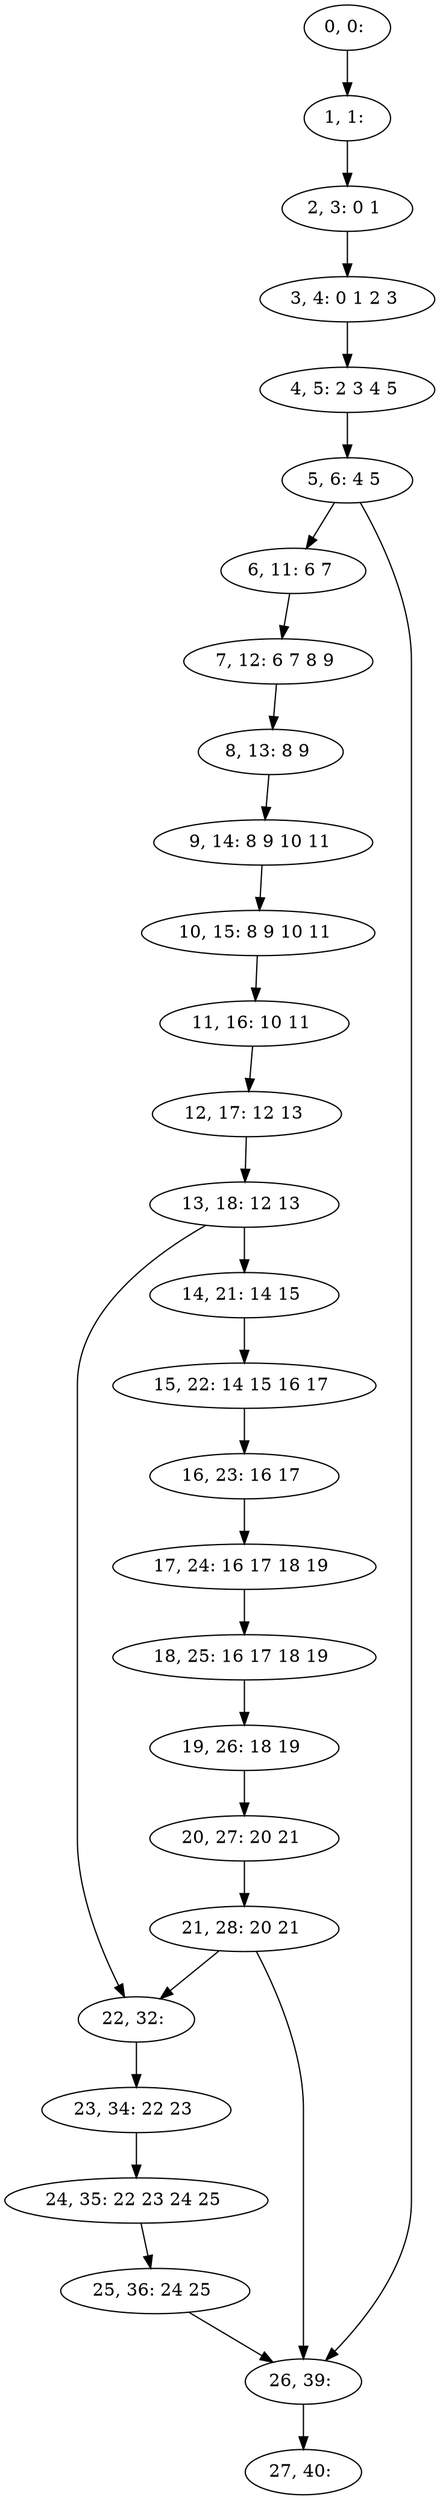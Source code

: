 digraph G {
0[label="0, 0: "];
1[label="1, 1: "];
2[label="2, 3: 0 1 "];
3[label="3, 4: 0 1 2 3 "];
4[label="4, 5: 2 3 4 5 "];
5[label="5, 6: 4 5 "];
6[label="6, 11: 6 7 "];
7[label="7, 12: 6 7 8 9 "];
8[label="8, 13: 8 9 "];
9[label="9, 14: 8 9 10 11 "];
10[label="10, 15: 8 9 10 11 "];
11[label="11, 16: 10 11 "];
12[label="12, 17: 12 13 "];
13[label="13, 18: 12 13 "];
14[label="14, 21: 14 15 "];
15[label="15, 22: 14 15 16 17 "];
16[label="16, 23: 16 17 "];
17[label="17, 24: 16 17 18 19 "];
18[label="18, 25: 16 17 18 19 "];
19[label="19, 26: 18 19 "];
20[label="20, 27: 20 21 "];
21[label="21, 28: 20 21 "];
22[label="22, 32: "];
23[label="23, 34: 22 23 "];
24[label="24, 35: 22 23 24 25 "];
25[label="25, 36: 24 25 "];
26[label="26, 39: "];
27[label="27, 40: "];
0->1 ;
1->2 ;
2->3 ;
3->4 ;
4->5 ;
5->6 ;
5->26 ;
6->7 ;
7->8 ;
8->9 ;
9->10 ;
10->11 ;
11->12 ;
12->13 ;
13->14 ;
13->22 ;
14->15 ;
15->16 ;
16->17 ;
17->18 ;
18->19 ;
19->20 ;
20->21 ;
21->22 ;
21->26 ;
22->23 ;
23->24 ;
24->25 ;
25->26 ;
26->27 ;
}
